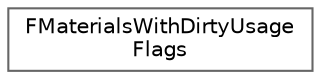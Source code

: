 digraph "Graphical Class Hierarchy"
{
 // INTERACTIVE_SVG=YES
 // LATEX_PDF_SIZE
  bgcolor="transparent";
  edge [fontname=Helvetica,fontsize=10,labelfontname=Helvetica,labelfontsize=10];
  node [fontname=Helvetica,fontsize=10,shape=box,height=0.2,width=0.4];
  rankdir="LR";
  Node0 [id="Node000000",label="FMaterialsWithDirtyUsage\lFlags",height=0.2,width=0.4,color="grey40", fillcolor="white", style="filled",URL="$df/d68/structFMaterialsWithDirtyUsageFlags.html",tooltip="struct used for annotations when a materials 'used with' flags have changed and need saving"];
}
